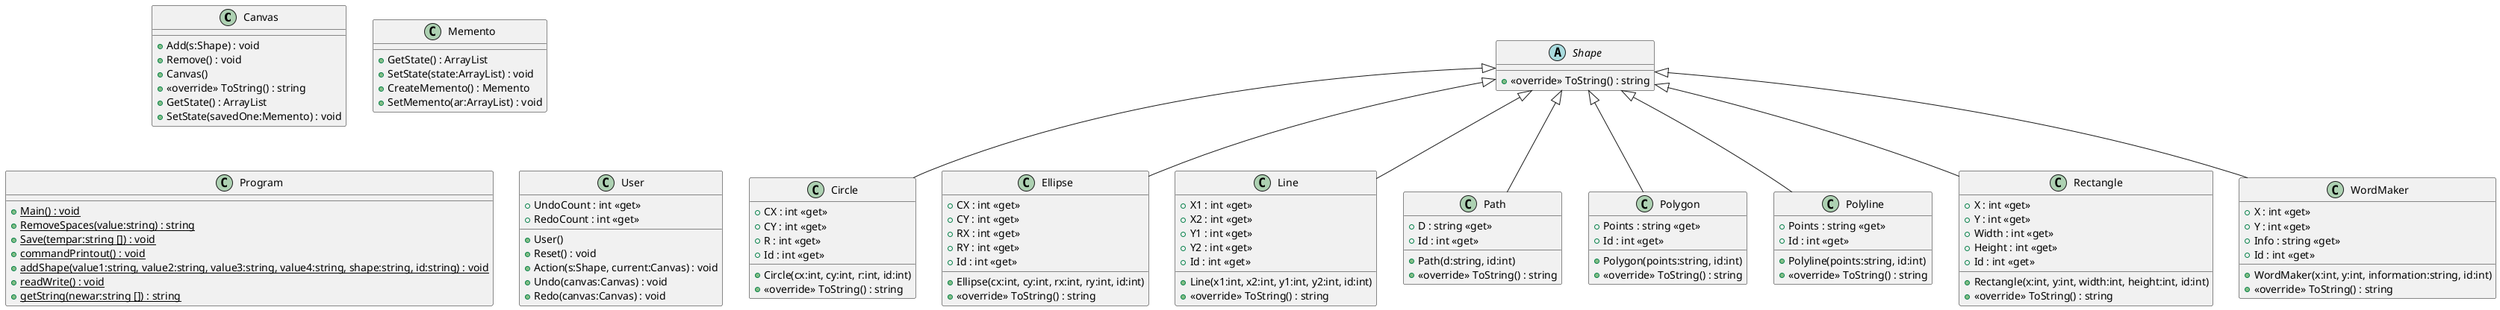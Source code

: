@startuml
class Canvas {
    + Add(s:Shape) : void
    + Remove() : void
    + Canvas()
    + <<override>> ToString() : string
    + GetState() : ArrayList
    + SetState(savedOne:Memento) : void
}
class Circle {
    + CX : int <<get>>
    + CY : int <<get>>
    + R : int <<get>>
    + Id : int <<get>>
    + Circle(cx:int, cy:int, r:int, id:int)
    + <<override>> ToString() : string
}
Shape <|-- Circle
class Ellipse {
    + CX : int <<get>>
    + CY : int <<get>>
    + RX : int <<get>>
    + RY : int <<get>>
    + Id : int <<get>>
    + Ellipse(cx:int, cy:int, rx:int, ry:int, id:int)
    + <<override>> ToString() : string
}
Shape <|-- Ellipse
class Line {
    + X1 : int <<get>>
    + X2 : int <<get>>
    + Y1 : int <<get>>
    + Y2 : int <<get>>
    + Id : int <<get>>
    + Line(x1:int, x2:int, y1:int, y2:int, id:int)
    + <<override>> ToString() : string
}
Shape <|-- Line
class Memento {
    + GetState() : ArrayList
    + SetState(state:ArrayList) : void
    + CreateMemento() : Memento
    + SetMemento(ar:ArrayList) : void
}
class Path {
    + D : string <<get>>
    + Id : int <<get>>
    + Path(d:string, id:int)
    + <<override>> ToString() : string
}
Shape <|-- Path
class Polygon {
    + Points : string <<get>>
    + Id : int <<get>>
    + Polygon(points:string, id:int)
    + <<override>> ToString() : string
}
Shape <|-- Polygon
class Polyline {
    + Points : string <<get>>
    + Id : int <<get>>
    + Polyline(points:string, id:int)
    + <<override>> ToString() : string
}
Shape <|-- Polyline
class Program {
    + {static} Main() : void
    + {static} RemoveSpaces(value:string) : string
    + {static} Save(tempar:string []) : void
    + {static} commandPrintout() : void
    + {static} addShape(value1:string, value2:string, value3:string, value4:string, shape:string, id:string) : void
    + {static} readWrite() : void
    + {static} getString(newar:string []) : string
}
class Rectangle {
    + X : int <<get>>
    + Y : int <<get>>
    + Width : int <<get>>
    + Height : int <<get>>
    + Id : int <<get>>
    + Rectangle(x:int, y:int, width:int, height:int, id:int)
    + <<override>> ToString() : string
}
Shape <|-- Rectangle
abstract class Shape {
    + <<override>> ToString() : string
}
class User {
    + UndoCount : int <<get>>
    + RedoCount : int <<get>>
    + User()
    + Reset() : void
    + Action(s:Shape, current:Canvas) : void
    + Undo(canvas:Canvas) : void
    + Redo(canvas:Canvas) : void
}
class WordMaker {
    + X : int <<get>>
    + Y : int <<get>>
    + Info : string <<get>>
    + Id : int <<get>>
    + WordMaker(x:int, y:int, information:string, id:int)
    + <<override>> ToString() : string
}
Shape <|-- WordMaker
@enduml